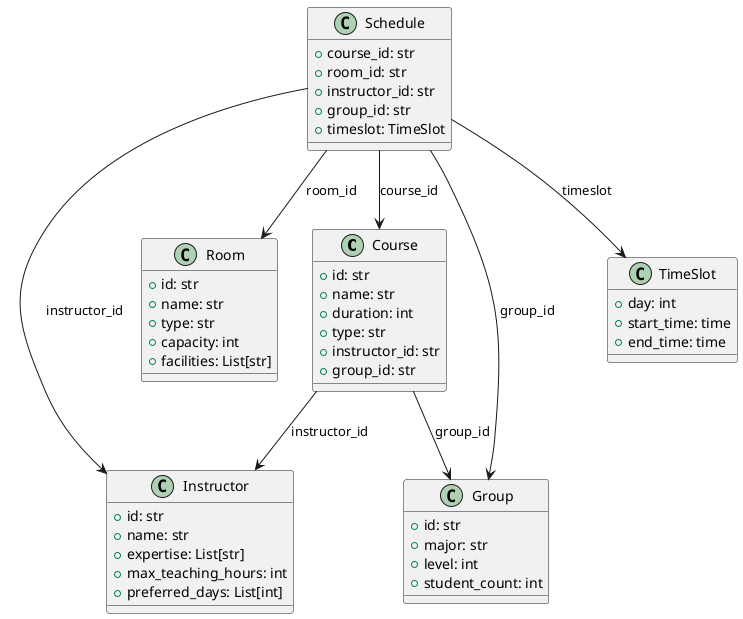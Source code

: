@startuml class_diagram
' Class Diagram reflecting the main data model

class Course {
  +id: str
  +name: str
  +duration: int
  +type: str
  +instructor_id: str
  +group_id: str
}

class Room {
  +id: str
  +name: str
  +type: str
  +capacity: int
  +facilities: List[str]
}

class Instructor {
  +id: str
  +name: str
  +expertise: List[str]
  +max_teaching_hours: int
  +preferred_days: List[int]
}

class Group {
  +id: str
  +major: str
  +level: int
  +student_count: int
}

class Schedule {
  +course_id: str
  +room_id: str
  +instructor_id: str
  +group_id: str
  +timeslot: TimeSlot
}

class TimeSlot {
  +day: int
  +start_time: time
  +end_time: time
}

Course --> Instructor : instructor_id
Course --> Group     : group_id
Schedule --> Course  : course_id
Schedule --> Room    : room_id
Schedule --> Instructor : instructor_id
Schedule --> Group   : group_id
Schedule --> TimeSlot : timeslot

@enduml
